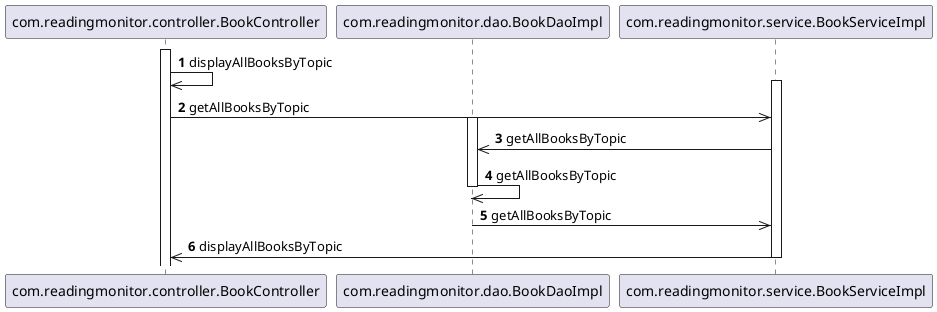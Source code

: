 @startuml

autonumber

   participant "com.readingmonitor.controller.BookController"
   participant "com.readingmonitor.dao.BookDaoImpl"
   participant "com.readingmonitor.service.BookServiceImpl"

	 	activate "com.readingmonitor.controller.BookController"
	  	"com.readingmonitor.controller.BookController" ->>  "com.readingmonitor.controller.BookController" : displayAllBooksByTopic

	 	activate "com.readingmonitor.service.BookServiceImpl"
	  	"com.readingmonitor.controller.BookController" ->>  "com.readingmonitor.service.BookServiceImpl" : getAllBooksByTopic

	 	activate "com.readingmonitor.dao.BookDaoImpl"
	  	"com.readingmonitor.service.BookServiceImpl" ->>  "com.readingmonitor.dao.BookDaoImpl" : getAllBooksByTopic
			  	"com.readingmonitor.dao.BookDaoImpl" ->>  "com.readingmonitor.dao.BookDaoImpl" : getAllBooksByTopic
	  	 deactivate "com.readingmonitor.dao.BookDaoImpl"

  			  	"com.readingmonitor.dao.BookDaoImpl" ->>  "com.readingmonitor.service.BookServiceImpl" : getAllBooksByTopic
	  	 deactivate "com.readingmonitor.dao.BookDaoImpl"

  			  	"com.readingmonitor.service.BookServiceImpl" ->>  "com.readingmonitor.controller.BookController" : displayAllBooksByTopic
	  	 deactivate "com.readingmonitor.service.BookServiceImpl"


@enduml
